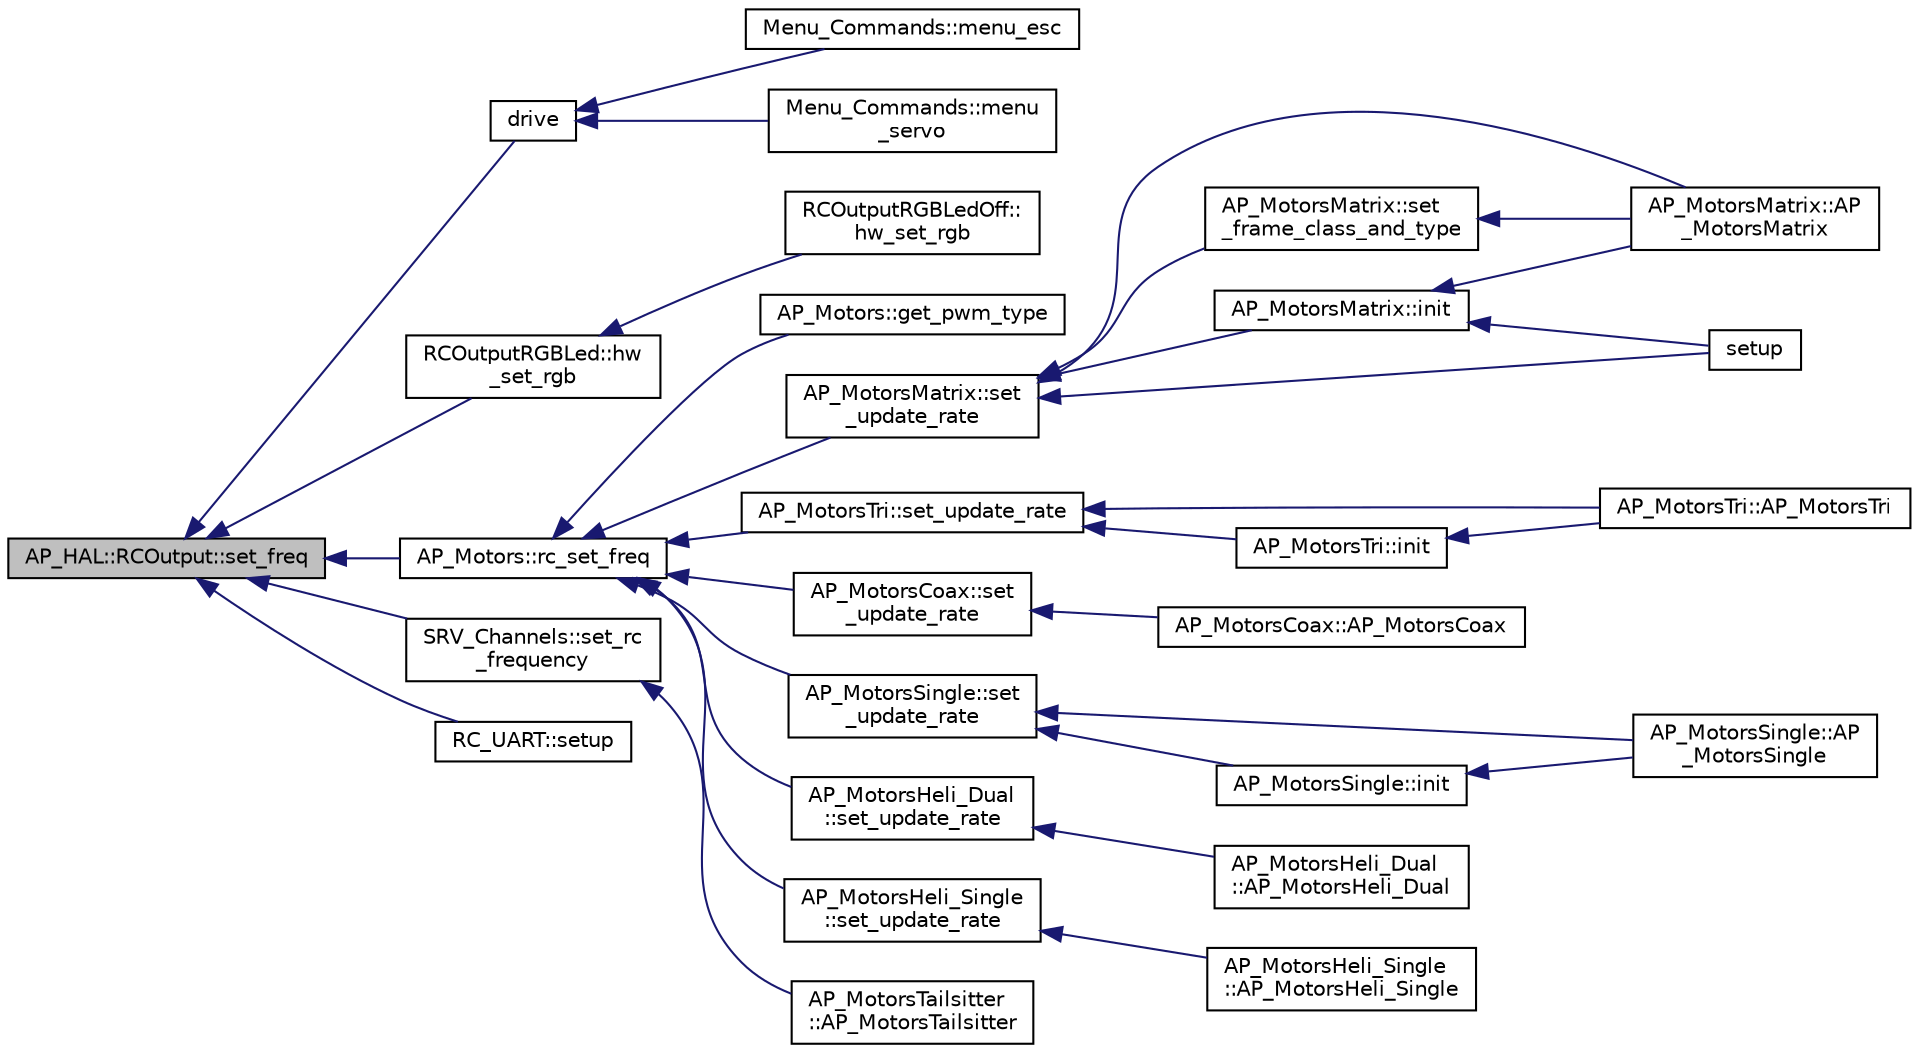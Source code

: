 digraph "AP_HAL::RCOutput::set_freq"
{
 // INTERACTIVE_SVG=YES
  edge [fontname="Helvetica",fontsize="10",labelfontname="Helvetica",labelfontsize="10"];
  node [fontname="Helvetica",fontsize="10",shape=record];
  rankdir="LR";
  Node1 [label="AP_HAL::RCOutput::set_freq",height=0.2,width=0.4,color="black", fillcolor="grey75", style="filled", fontcolor="black"];
  Node1 -> Node2 [dir="back",color="midnightblue",fontsize="10",style="solid",fontname="Helvetica"];
  Node2 [label="drive",height=0.2,width=0.4,color="black", fillcolor="white", style="filled",URL="$examples_2RCOutput2_2RCOutput_8cpp.html#a8e79a9cf7365493ca210e2da151a8839"];
  Node2 -> Node3 [dir="back",color="midnightblue",fontsize="10",style="solid",fontname="Helvetica"];
  Node3 [label="Menu_Commands::menu_esc",height=0.2,width=0.4,color="black", fillcolor="white", style="filled",URL="$classMenu__Commands.html#a816be5305b658bb7ec972c1990fa9576"];
  Node2 -> Node4 [dir="back",color="midnightblue",fontsize="10",style="solid",fontname="Helvetica"];
  Node4 [label="Menu_Commands::menu\l_servo",height=0.2,width=0.4,color="black", fillcolor="white", style="filled",URL="$classMenu__Commands.html#a197e4e276f4ed9110f934210ab9a2aec"];
  Node1 -> Node5 [dir="back",color="midnightblue",fontsize="10",style="solid",fontname="Helvetica"];
  Node5 [label="RCOutputRGBLed::hw\l_set_rgb",height=0.2,width=0.4,color="black", fillcolor="white", style="filled",URL="$classRCOutputRGBLed.html#a404002f4a7b7bfc3b5062fc0930ea22d"];
  Node5 -> Node6 [dir="back",color="midnightblue",fontsize="10",style="solid",fontname="Helvetica"];
  Node6 [label="RCOutputRGBLedOff::\lhw_set_rgb",height=0.2,width=0.4,color="black", fillcolor="white", style="filled",URL="$classRCOutputRGBLedOff.html#a6572290758ce733896987f2c256a7fa5"];
  Node1 -> Node7 [dir="back",color="midnightblue",fontsize="10",style="solid",fontname="Helvetica"];
  Node7 [label="AP_Motors::rc_set_freq",height=0.2,width=0.4,color="black", fillcolor="white", style="filled",URL="$classAP__Motors.html#a3d84a895c644d34e7fe78d7301ccf534"];
  Node7 -> Node8 [dir="back",color="midnightblue",fontsize="10",style="solid",fontname="Helvetica"];
  Node8 [label="AP_Motors::get_pwm_type",height=0.2,width=0.4,color="black", fillcolor="white", style="filled",URL="$classAP__Motors.html#a03665c7df835ae4b22a34c650819ce27"];
  Node7 -> Node9 [dir="back",color="midnightblue",fontsize="10",style="solid",fontname="Helvetica"];
  Node9 [label="AP_MotorsMatrix::set\l_update_rate",height=0.2,width=0.4,color="black", fillcolor="white", style="filled",URL="$classAP__MotorsMatrix.html#a4ccbbe0d2641a973f7140b5c8ba7724e"];
  Node9 -> Node10 [dir="back",color="midnightblue",fontsize="10",style="solid",fontname="Helvetica"];
  Node10 [label="AP_MotorsMatrix::AP\l_MotorsMatrix",height=0.2,width=0.4,color="black", fillcolor="white", style="filled",URL="$classAP__MotorsMatrix.html#a1079a240f98556fe4cb0af7d1d039917",tooltip="Constructor. "];
  Node9 -> Node11 [dir="back",color="midnightblue",fontsize="10",style="solid",fontname="Helvetica"];
  Node11 [label="AP_MotorsMatrix::init",height=0.2,width=0.4,color="black", fillcolor="white", style="filled",URL="$classAP__MotorsMatrix.html#aac841b5c0bd90818f0dbf5ea523b9ec7"];
  Node11 -> Node10 [dir="back",color="midnightblue",fontsize="10",style="solid",fontname="Helvetica"];
  Node11 -> Node12 [dir="back",color="midnightblue",fontsize="10",style="solid",fontname="Helvetica"];
  Node12 [label="setup",height=0.2,width=0.4,color="black", fillcolor="white", style="filled",URL="$AP__Motors__test_8cpp.html#a4fc01d736fe50cf5b977f755b675f11d"];
  Node9 -> Node13 [dir="back",color="midnightblue",fontsize="10",style="solid",fontname="Helvetica"];
  Node13 [label="AP_MotorsMatrix::set\l_frame_class_and_type",height=0.2,width=0.4,color="black", fillcolor="white", style="filled",URL="$classAP__MotorsMatrix.html#a58482c4eb0d57303b9bd7f7e122e7187"];
  Node13 -> Node10 [dir="back",color="midnightblue",fontsize="10",style="solid",fontname="Helvetica"];
  Node9 -> Node12 [dir="back",color="midnightblue",fontsize="10",style="solid",fontname="Helvetica"];
  Node7 -> Node14 [dir="back",color="midnightblue",fontsize="10",style="solid",fontname="Helvetica"];
  Node14 [label="AP_MotorsTri::set_update_rate",height=0.2,width=0.4,color="black", fillcolor="white", style="filled",URL="$classAP__MotorsTri.html#a45d195e2abd378c68e225c528e7d6bce"];
  Node14 -> Node15 [dir="back",color="midnightblue",fontsize="10",style="solid",fontname="Helvetica"];
  Node15 [label="AP_MotorsTri::AP_MotorsTri",height=0.2,width=0.4,color="black", fillcolor="white", style="filled",URL="$classAP__MotorsTri.html#a282f48b7e788fbbe5ae835a00937cb02",tooltip="Constructor. "];
  Node14 -> Node16 [dir="back",color="midnightblue",fontsize="10",style="solid",fontname="Helvetica"];
  Node16 [label="AP_MotorsTri::init",height=0.2,width=0.4,color="black", fillcolor="white", style="filled",URL="$classAP__MotorsTri.html#ab3d9289eccb10b59908b71f5d6deef12"];
  Node16 -> Node15 [dir="back",color="midnightblue",fontsize="10",style="solid",fontname="Helvetica"];
  Node7 -> Node17 [dir="back",color="midnightblue",fontsize="10",style="solid",fontname="Helvetica"];
  Node17 [label="AP_MotorsCoax::set\l_update_rate",height=0.2,width=0.4,color="black", fillcolor="white", style="filled",URL="$classAP__MotorsCoax.html#a10131e737c6b990c5be12746ee97367a"];
  Node17 -> Node18 [dir="back",color="midnightblue",fontsize="10",style="solid",fontname="Helvetica"];
  Node18 [label="AP_MotorsCoax::AP_MotorsCoax",height=0.2,width=0.4,color="black", fillcolor="white", style="filled",URL="$classAP__MotorsCoax.html#a9f2013067a9ad3699bad4bd7ec4fba55",tooltip="Constructor. "];
  Node7 -> Node19 [dir="back",color="midnightblue",fontsize="10",style="solid",fontname="Helvetica"];
  Node19 [label="AP_MotorsSingle::set\l_update_rate",height=0.2,width=0.4,color="black", fillcolor="white", style="filled",URL="$classAP__MotorsSingle.html#adf3e4312d9570a1f244d08a9a839b116"];
  Node19 -> Node20 [dir="back",color="midnightblue",fontsize="10",style="solid",fontname="Helvetica"];
  Node20 [label="AP_MotorsSingle::AP\l_MotorsSingle",height=0.2,width=0.4,color="black", fillcolor="white", style="filled",URL="$classAP__MotorsSingle.html#a93eade83957680ac6f0b01fadc8fbbfa",tooltip="Constructor. "];
  Node19 -> Node21 [dir="back",color="midnightblue",fontsize="10",style="solid",fontname="Helvetica"];
  Node21 [label="AP_MotorsSingle::init",height=0.2,width=0.4,color="black", fillcolor="white", style="filled",URL="$classAP__MotorsSingle.html#a23f9e9dec626aa810d730065eabadbf3"];
  Node21 -> Node20 [dir="back",color="midnightblue",fontsize="10",style="solid",fontname="Helvetica"];
  Node7 -> Node22 [dir="back",color="midnightblue",fontsize="10",style="solid",fontname="Helvetica"];
  Node22 [label="AP_MotorsHeli_Dual\l::set_update_rate",height=0.2,width=0.4,color="black", fillcolor="white", style="filled",URL="$classAP__MotorsHeli__Dual.html#aa02b6d52fbd392d8e50c6feb79fef768"];
  Node22 -> Node23 [dir="back",color="midnightblue",fontsize="10",style="solid",fontname="Helvetica"];
  Node23 [label="AP_MotorsHeli_Dual\l::AP_MotorsHeli_Dual",height=0.2,width=0.4,color="black", fillcolor="white", style="filled",URL="$classAP__MotorsHeli__Dual.html#a55d0c8d6ba98819e849fbd31be3353db"];
  Node7 -> Node24 [dir="back",color="midnightblue",fontsize="10",style="solid",fontname="Helvetica"];
  Node24 [label="AP_MotorsHeli_Single\l::set_update_rate",height=0.2,width=0.4,color="black", fillcolor="white", style="filled",URL="$classAP__MotorsHeli__Single.html#a54ccb51f6ac963c50ba729ec458c356d"];
  Node24 -> Node25 [dir="back",color="midnightblue",fontsize="10",style="solid",fontname="Helvetica"];
  Node25 [label="AP_MotorsHeli_Single\l::AP_MotorsHeli_Single",height=0.2,width=0.4,color="black", fillcolor="white", style="filled",URL="$classAP__MotorsHeli__Single.html#aa617a5f4634505d942568279034b2be2"];
  Node1 -> Node26 [dir="back",color="midnightblue",fontsize="10",style="solid",fontname="Helvetica"];
  Node26 [label="SRV_Channels::set_rc\l_frequency",height=0.2,width=0.4,color="black", fillcolor="white", style="filled",URL="$classSRV__Channels.html#addf30e258552ee7761e0a0d45b613017"];
  Node26 -> Node27 [dir="back",color="midnightblue",fontsize="10",style="solid",fontname="Helvetica"];
  Node27 [label="AP_MotorsTailsitter\l::AP_MotorsTailsitter",height=0.2,width=0.4,color="black", fillcolor="white", style="filled",URL="$classAP__MotorsTailsitter.html#af6880d9390932408918bd151a090f7cb",tooltip="Constructor. "];
  Node1 -> Node28 [dir="back",color="midnightblue",fontsize="10",style="solid",fontname="Helvetica"];
  Node28 [label="RC_UART::setup",height=0.2,width=0.4,color="black", fillcolor="white", style="filled",URL="$classRC__UART.html#a224db5129a0131061b659e7873532d4f"];
}
